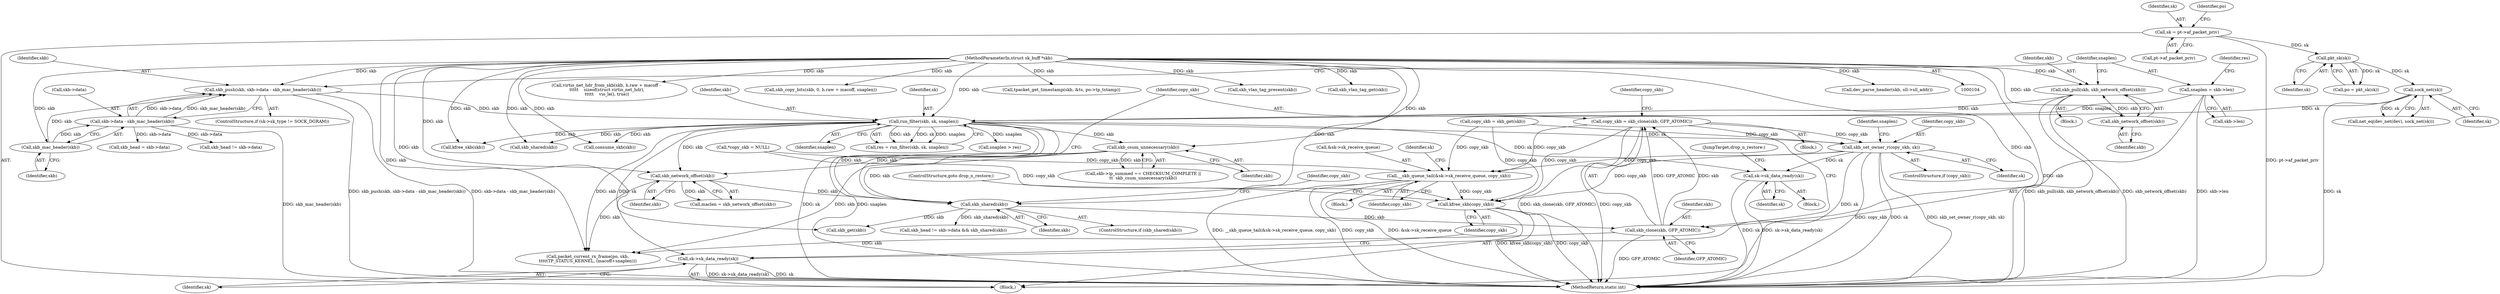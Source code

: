 digraph "0_linux_edbd58be15a957f6a760c4a514cd475217eb97fd@API" {
"1000371" [label="(Call,copy_skb = skb_clone(skb, GFP_ATOMIC))"];
"1000373" [label="(Call,skb_clone(skb, GFP_ATOMIC))"];
"1000368" [label="(Call,skb_shared(skb))"];
"1000229" [label="(Call,run_filter(skb, sk, snaplen))"];
"1000202" [label="(Call,skb_push(skb, skb->data - skb_mac_header(skb)))"];
"1000208" [label="(Call,skb_mac_header(skb))"];
"1000105" [label="(MethodParameterIn,struct sk_buff *skb)"];
"1000204" [label="(Call,skb->data - skb_mac_header(skb))"];
"1000218" [label="(Call,skb_pull(skb, skb_network_offset(skb)))"];
"1000220" [label="(Call,skb_network_offset(skb))"];
"1000188" [label="(Call,sock_net(sk))"];
"1000181" [label="(Call,pkt_sk(sk))"];
"1000174" [label="(Call,sk = pt->af_packet_priv)"];
"1000222" [label="(Call,snaplen = skb->len)"];
"1000260" [label="(Call,skb_csum_unnecessary(skb))"];
"1000298" [label="(Call,skb_network_offset(skb))"];
"1000389" [label="(Call,skb_set_owner_r(copy_skb, sk))"];
"1000534" [label="(Call,__skb_queue_tail(&sk->sk_receive_queue, copy_skb))"];
"1001032" [label="(Call,kfree_skb(copy_skb))"];
"1000970" [label="(Call,sk->sk_data_ready(sk))"];
"1001030" [label="(Call,sk->sk_data_ready(sk))"];
"1000175" [label="(Identifier,sk)"];
"1000180" [label="(Identifier,po)"];
"1000981" [label="(Call,skb_head != skb->data && skb_shared(skb))"];
"1000963" [label="(Block,)"];
"1000254" [label="(Call,skb->ip_summed == CHECKSUM_COMPLETE ||\n\t\t  skb_csum_unnecessary(skb))"];
"1000368" [label="(Call,skb_shared(skb))"];
"1000374" [label="(Identifier,skb)"];
"1000483" [label="(Call,packet_current_rx_frame(po, skb,\n\t\t\t\t\tTP_STATUS_KERNEL, (macoff+snaplen)))"];
"1000203" [label="(Identifier,skb)"];
"1000585" [label="(Call,tpacket_get_timestamp(skb, &ts, po->tp_tstamp))"];
"1001030" [label="(Call,sk->sk_data_ready(sk))"];
"1000382" [label="(Call,skb_head = skb->data)"];
"1000372" [label="(Identifier,copy_skb)"];
"1000370" [label="(Block,)"];
"1000209" [label="(Identifier,skb)"];
"1000220" [label="(Call,skb_network_offset(skb))"];
"1000970" [label="(Call,sk->sk_data_ready(sk))"];
"1000982" [label="(Call,skb_head != skb->data)"];
"1000196" [label="(ControlStructure,if (sk->sk_type != SOCK_DGRAM))"];
"1000387" [label="(ControlStructure,if (copy_skb))"];
"1000393" [label="(Identifier,snaplen)"];
"1000261" [label="(Identifier,skb)"];
"1000296" [label="(Call,maclen = skb_network_offset(skb))"];
"1000208" [label="(Call,skb_mac_header(skb))"];
"1000217" [label="(Block,)"];
"1000379" [label="(Identifier,copy_skb)"];
"1000181" [label="(Call,pkt_sk(sk))"];
"1000534" [label="(Call,__skb_queue_tail(&sk->sk_receive_queue, copy_skb))"];
"1000298" [label="(Call,skb_network_offset(skb))"];
"1000136" [label="(Call,*copy_skb = NULL)"];
"1000987" [label="(Call,skb_shared(skb))"];
"1000391" [label="(Identifier,sk)"];
"1000390" [label="(Identifier,copy_skb)"];
"1000572" [label="(Call,skb_copy_bits(skb, 0, h.raw + macoff, snaplen))"];
"1000373" [label="(Call,skb_clone(skb, GFP_ATOMIC))"];
"1000539" [label="(Identifier,copy_skb)"];
"1000232" [label="(Identifier,snaplen)"];
"1001035" [label="(MethodReturn,static int)"];
"1001031" [label="(Identifier,sk)"];
"1000227" [label="(Call,res = run_filter(skb, sk, snaplen))"];
"1000109" [label="(Block,)"];
"1000389" [label="(Call,skb_set_owner_r(copy_skb, sk))"];
"1000230" [label="(Identifier,skb)"];
"1000371" [label="(Call,copy_skb = skb_clone(skb, GFP_ATOMIC))"];
"1000375" [label="(Identifier,GFP_ATOMIC)"];
"1000231" [label="(Identifier,sk)"];
"1000530" [label="(Block,)"];
"1000380" [label="(Call,skb_get(skb))"];
"1000971" [label="(Identifier,sk)"];
"1000260" [label="(Call,skb_csum_unnecessary(skb))"];
"1000551" [label="(Call,virtio_net_hdr_from_skb(skb, h.raw + macoff -\n \t\t\t\t\t    sizeof(struct virtio_net_hdr),\n \t\t\t\t\t    vio_le(), true))"];
"1001032" [label="(Call,kfree_skb(copy_skb))"];
"1000378" [label="(Call,copy_skb = skb_get(skb))"];
"1000204" [label="(Call,skb->data - skb_mac_header(skb))"];
"1000185" [label="(Call,net_eq(dev_net(dev), sock_net(sk)))"];
"1000229" [label="(Call,run_filter(skb, sk, snaplen))"];
"1000182" [label="(Identifier,sk)"];
"1000223" [label="(Identifier,snaplen)"];
"1000189" [label="(Identifier,sk)"];
"1000202" [label="(Call,skb_push(skb, skb->data - skb_mac_header(skb)))"];
"1000979" [label="(JumpTarget,drop_n_restore:)"];
"1000219" [label="(Identifier,skb)"];
"1000224" [label="(Call,skb->len)"];
"1000544" [label="(Identifier,sk)"];
"1000712" [label="(Call,skb_vlan_tag_present(skb))"];
"1001033" [label="(Identifier,copy_skb)"];
"1000222" [label="(Call,snaplen = skb->len)"];
"1000266" [label="(Call,snaplen > res)"];
"1000105" [label="(MethodParameterIn,struct sk_buff *skb)"];
"1000205" [label="(Call,skb->data)"];
"1000176" [label="(Call,pt->af_packet_priv)"];
"1001007" [label="(Call,kfree_skb(skb))"];
"1000367" [label="(ControlStructure,if (skb_shared(skb)))"];
"1000228" [label="(Identifier,res)"];
"1001034" [label="(ControlStructure,goto drop_n_restore;)"];
"1000221" [label="(Identifier,skb)"];
"1000174" [label="(Call,sk = pt->af_packet_priv)"];
"1000369" [label="(Identifier,skb)"];
"1000535" [label="(Call,&sk->sk_receive_queue)"];
"1000721" [label="(Call,skb_vlan_tag_get(skb))"];
"1000179" [label="(Call,po = pkt_sk(sk))"];
"1000299" [label="(Identifier,skb)"];
"1000388" [label="(Identifier,copy_skb)"];
"1001004" [label="(Call,consume_skb(skb))"];
"1000188" [label="(Call,sock_net(sk))"];
"1000218" [label="(Call,skb_pull(skb, skb_network_offset(skb)))"];
"1000866" [label="(Call,dev_parse_header(skb, sll->sll_addr))"];
"1000371" -> "1000370"  [label="AST: "];
"1000371" -> "1000373"  [label="CFG: "];
"1000372" -> "1000371"  [label="AST: "];
"1000373" -> "1000371"  [label="AST: "];
"1000388" -> "1000371"  [label="CFG: "];
"1000371" -> "1001035"  [label="DDG: skb_clone(skb, GFP_ATOMIC)"];
"1000371" -> "1001035"  [label="DDG: copy_skb"];
"1000373" -> "1000371"  [label="DDG: skb"];
"1000373" -> "1000371"  [label="DDG: GFP_ATOMIC"];
"1000371" -> "1000389"  [label="DDG: copy_skb"];
"1000371" -> "1000534"  [label="DDG: copy_skb"];
"1000371" -> "1001032"  [label="DDG: copy_skb"];
"1000373" -> "1000375"  [label="CFG: "];
"1000374" -> "1000373"  [label="AST: "];
"1000375" -> "1000373"  [label="AST: "];
"1000373" -> "1001035"  [label="DDG: GFP_ATOMIC"];
"1000368" -> "1000373"  [label="DDG: skb"];
"1000105" -> "1000373"  [label="DDG: skb"];
"1000373" -> "1000483"  [label="DDG: skb"];
"1000368" -> "1000367"  [label="AST: "];
"1000368" -> "1000369"  [label="CFG: "];
"1000369" -> "1000368"  [label="AST: "];
"1000372" -> "1000368"  [label="CFG: "];
"1000379" -> "1000368"  [label="CFG: "];
"1000229" -> "1000368"  [label="DDG: skb"];
"1000260" -> "1000368"  [label="DDG: skb"];
"1000298" -> "1000368"  [label="DDG: skb"];
"1000105" -> "1000368"  [label="DDG: skb"];
"1000368" -> "1000380"  [label="DDG: skb"];
"1000368" -> "1000981"  [label="DDG: skb_shared(skb)"];
"1000229" -> "1000227"  [label="AST: "];
"1000229" -> "1000232"  [label="CFG: "];
"1000230" -> "1000229"  [label="AST: "];
"1000231" -> "1000229"  [label="AST: "];
"1000232" -> "1000229"  [label="AST: "];
"1000227" -> "1000229"  [label="CFG: "];
"1000229" -> "1001035"  [label="DDG: sk"];
"1000229" -> "1001035"  [label="DDG: snaplen"];
"1000229" -> "1000227"  [label="DDG: skb"];
"1000229" -> "1000227"  [label="DDG: sk"];
"1000229" -> "1000227"  [label="DDG: snaplen"];
"1000202" -> "1000229"  [label="DDG: skb"];
"1000218" -> "1000229"  [label="DDG: skb"];
"1000105" -> "1000229"  [label="DDG: skb"];
"1000188" -> "1000229"  [label="DDG: sk"];
"1000222" -> "1000229"  [label="DDG: snaplen"];
"1000229" -> "1000260"  [label="DDG: skb"];
"1000229" -> "1000266"  [label="DDG: snaplen"];
"1000229" -> "1000298"  [label="DDG: skb"];
"1000229" -> "1000389"  [label="DDG: sk"];
"1000229" -> "1000483"  [label="DDG: skb"];
"1000229" -> "1000970"  [label="DDG: sk"];
"1000229" -> "1000987"  [label="DDG: skb"];
"1000229" -> "1001004"  [label="DDG: skb"];
"1000229" -> "1001007"  [label="DDG: skb"];
"1000229" -> "1001030"  [label="DDG: sk"];
"1000202" -> "1000196"  [label="AST: "];
"1000202" -> "1000204"  [label="CFG: "];
"1000203" -> "1000202"  [label="AST: "];
"1000204" -> "1000202"  [label="AST: "];
"1000223" -> "1000202"  [label="CFG: "];
"1000202" -> "1001035"  [label="DDG: skb->data - skb_mac_header(skb)"];
"1000202" -> "1001035"  [label="DDG: skb_push(skb, skb->data - skb_mac_header(skb))"];
"1000208" -> "1000202"  [label="DDG: skb"];
"1000105" -> "1000202"  [label="DDG: skb"];
"1000204" -> "1000202"  [label="DDG: skb->data"];
"1000204" -> "1000202"  [label="DDG: skb_mac_header(skb)"];
"1000208" -> "1000204"  [label="AST: "];
"1000208" -> "1000209"  [label="CFG: "];
"1000209" -> "1000208"  [label="AST: "];
"1000204" -> "1000208"  [label="CFG: "];
"1000208" -> "1000204"  [label="DDG: skb"];
"1000105" -> "1000208"  [label="DDG: skb"];
"1000105" -> "1000104"  [label="AST: "];
"1000105" -> "1001035"  [label="DDG: skb"];
"1000105" -> "1000218"  [label="DDG: skb"];
"1000105" -> "1000220"  [label="DDG: skb"];
"1000105" -> "1000260"  [label="DDG: skb"];
"1000105" -> "1000298"  [label="DDG: skb"];
"1000105" -> "1000380"  [label="DDG: skb"];
"1000105" -> "1000483"  [label="DDG: skb"];
"1000105" -> "1000551"  [label="DDG: skb"];
"1000105" -> "1000572"  [label="DDG: skb"];
"1000105" -> "1000585"  [label="DDG: skb"];
"1000105" -> "1000712"  [label="DDG: skb"];
"1000105" -> "1000721"  [label="DDG: skb"];
"1000105" -> "1000866"  [label="DDG: skb"];
"1000105" -> "1000987"  [label="DDG: skb"];
"1000105" -> "1001004"  [label="DDG: skb"];
"1000105" -> "1001007"  [label="DDG: skb"];
"1000205" -> "1000204"  [label="AST: "];
"1000204" -> "1001035"  [label="DDG: skb_mac_header(skb)"];
"1000204" -> "1000382"  [label="DDG: skb->data"];
"1000204" -> "1000982"  [label="DDG: skb->data"];
"1000218" -> "1000217"  [label="AST: "];
"1000218" -> "1000220"  [label="CFG: "];
"1000219" -> "1000218"  [label="AST: "];
"1000220" -> "1000218"  [label="AST: "];
"1000223" -> "1000218"  [label="CFG: "];
"1000218" -> "1001035"  [label="DDG: skb_pull(skb, skb_network_offset(skb))"];
"1000218" -> "1001035"  [label="DDG: skb_network_offset(skb)"];
"1000220" -> "1000218"  [label="DDG: skb"];
"1000220" -> "1000221"  [label="CFG: "];
"1000221" -> "1000220"  [label="AST: "];
"1000188" -> "1000185"  [label="AST: "];
"1000188" -> "1000189"  [label="CFG: "];
"1000189" -> "1000188"  [label="AST: "];
"1000185" -> "1000188"  [label="CFG: "];
"1000188" -> "1001035"  [label="DDG: sk"];
"1000188" -> "1000185"  [label="DDG: sk"];
"1000181" -> "1000188"  [label="DDG: sk"];
"1000181" -> "1000179"  [label="AST: "];
"1000181" -> "1000182"  [label="CFG: "];
"1000182" -> "1000181"  [label="AST: "];
"1000179" -> "1000181"  [label="CFG: "];
"1000181" -> "1000179"  [label="DDG: sk"];
"1000174" -> "1000181"  [label="DDG: sk"];
"1000174" -> "1000109"  [label="AST: "];
"1000174" -> "1000176"  [label="CFG: "];
"1000175" -> "1000174"  [label="AST: "];
"1000176" -> "1000174"  [label="AST: "];
"1000180" -> "1000174"  [label="CFG: "];
"1000174" -> "1001035"  [label="DDG: pt->af_packet_priv"];
"1000222" -> "1000109"  [label="AST: "];
"1000222" -> "1000224"  [label="CFG: "];
"1000223" -> "1000222"  [label="AST: "];
"1000224" -> "1000222"  [label="AST: "];
"1000228" -> "1000222"  [label="CFG: "];
"1000222" -> "1001035"  [label="DDG: skb->len"];
"1000260" -> "1000254"  [label="AST: "];
"1000260" -> "1000261"  [label="CFG: "];
"1000261" -> "1000260"  [label="AST: "];
"1000254" -> "1000260"  [label="CFG: "];
"1000260" -> "1000254"  [label="DDG: skb"];
"1000260" -> "1000298"  [label="DDG: skb"];
"1000260" -> "1000483"  [label="DDG: skb"];
"1000298" -> "1000296"  [label="AST: "];
"1000298" -> "1000299"  [label="CFG: "];
"1000299" -> "1000298"  [label="AST: "];
"1000296" -> "1000298"  [label="CFG: "];
"1000298" -> "1000296"  [label="DDG: skb"];
"1000298" -> "1000483"  [label="DDG: skb"];
"1000389" -> "1000387"  [label="AST: "];
"1000389" -> "1000391"  [label="CFG: "];
"1000390" -> "1000389"  [label="AST: "];
"1000391" -> "1000389"  [label="AST: "];
"1000393" -> "1000389"  [label="CFG: "];
"1000389" -> "1001035"  [label="DDG: skb_set_owner_r(copy_skb, sk)"];
"1000389" -> "1001035"  [label="DDG: copy_skb"];
"1000389" -> "1001035"  [label="DDG: sk"];
"1000378" -> "1000389"  [label="DDG: copy_skb"];
"1000389" -> "1000534"  [label="DDG: copy_skb"];
"1000389" -> "1000970"  [label="DDG: sk"];
"1000389" -> "1001030"  [label="DDG: sk"];
"1000389" -> "1001032"  [label="DDG: copy_skb"];
"1000534" -> "1000530"  [label="AST: "];
"1000534" -> "1000539"  [label="CFG: "];
"1000535" -> "1000534"  [label="AST: "];
"1000539" -> "1000534"  [label="AST: "];
"1000544" -> "1000534"  [label="CFG: "];
"1000534" -> "1001035"  [label="DDG: __skb_queue_tail(&sk->sk_receive_queue, copy_skb)"];
"1000534" -> "1001035"  [label="DDG: copy_skb"];
"1000534" -> "1001035"  [label="DDG: &sk->sk_receive_queue"];
"1000378" -> "1000534"  [label="DDG: copy_skb"];
"1000136" -> "1000534"  [label="DDG: copy_skb"];
"1000534" -> "1001032"  [label="DDG: copy_skb"];
"1001032" -> "1000109"  [label="AST: "];
"1001032" -> "1001033"  [label="CFG: "];
"1001033" -> "1001032"  [label="AST: "];
"1001034" -> "1001032"  [label="CFG: "];
"1001032" -> "1001035"  [label="DDG: copy_skb"];
"1001032" -> "1001035"  [label="DDG: kfree_skb(copy_skb)"];
"1000378" -> "1001032"  [label="DDG: copy_skb"];
"1000136" -> "1001032"  [label="DDG: copy_skb"];
"1000970" -> "1000963"  [label="AST: "];
"1000970" -> "1000971"  [label="CFG: "];
"1000971" -> "1000970"  [label="AST: "];
"1000979" -> "1000970"  [label="CFG: "];
"1000970" -> "1001035"  [label="DDG: sk"];
"1000970" -> "1001035"  [label="DDG: sk->sk_data_ready(sk)"];
"1001030" -> "1000109"  [label="AST: "];
"1001030" -> "1001031"  [label="CFG: "];
"1001031" -> "1001030"  [label="AST: "];
"1001033" -> "1001030"  [label="CFG: "];
"1001030" -> "1001035"  [label="DDG: sk->sk_data_ready(sk)"];
"1001030" -> "1001035"  [label="DDG: sk"];
}
